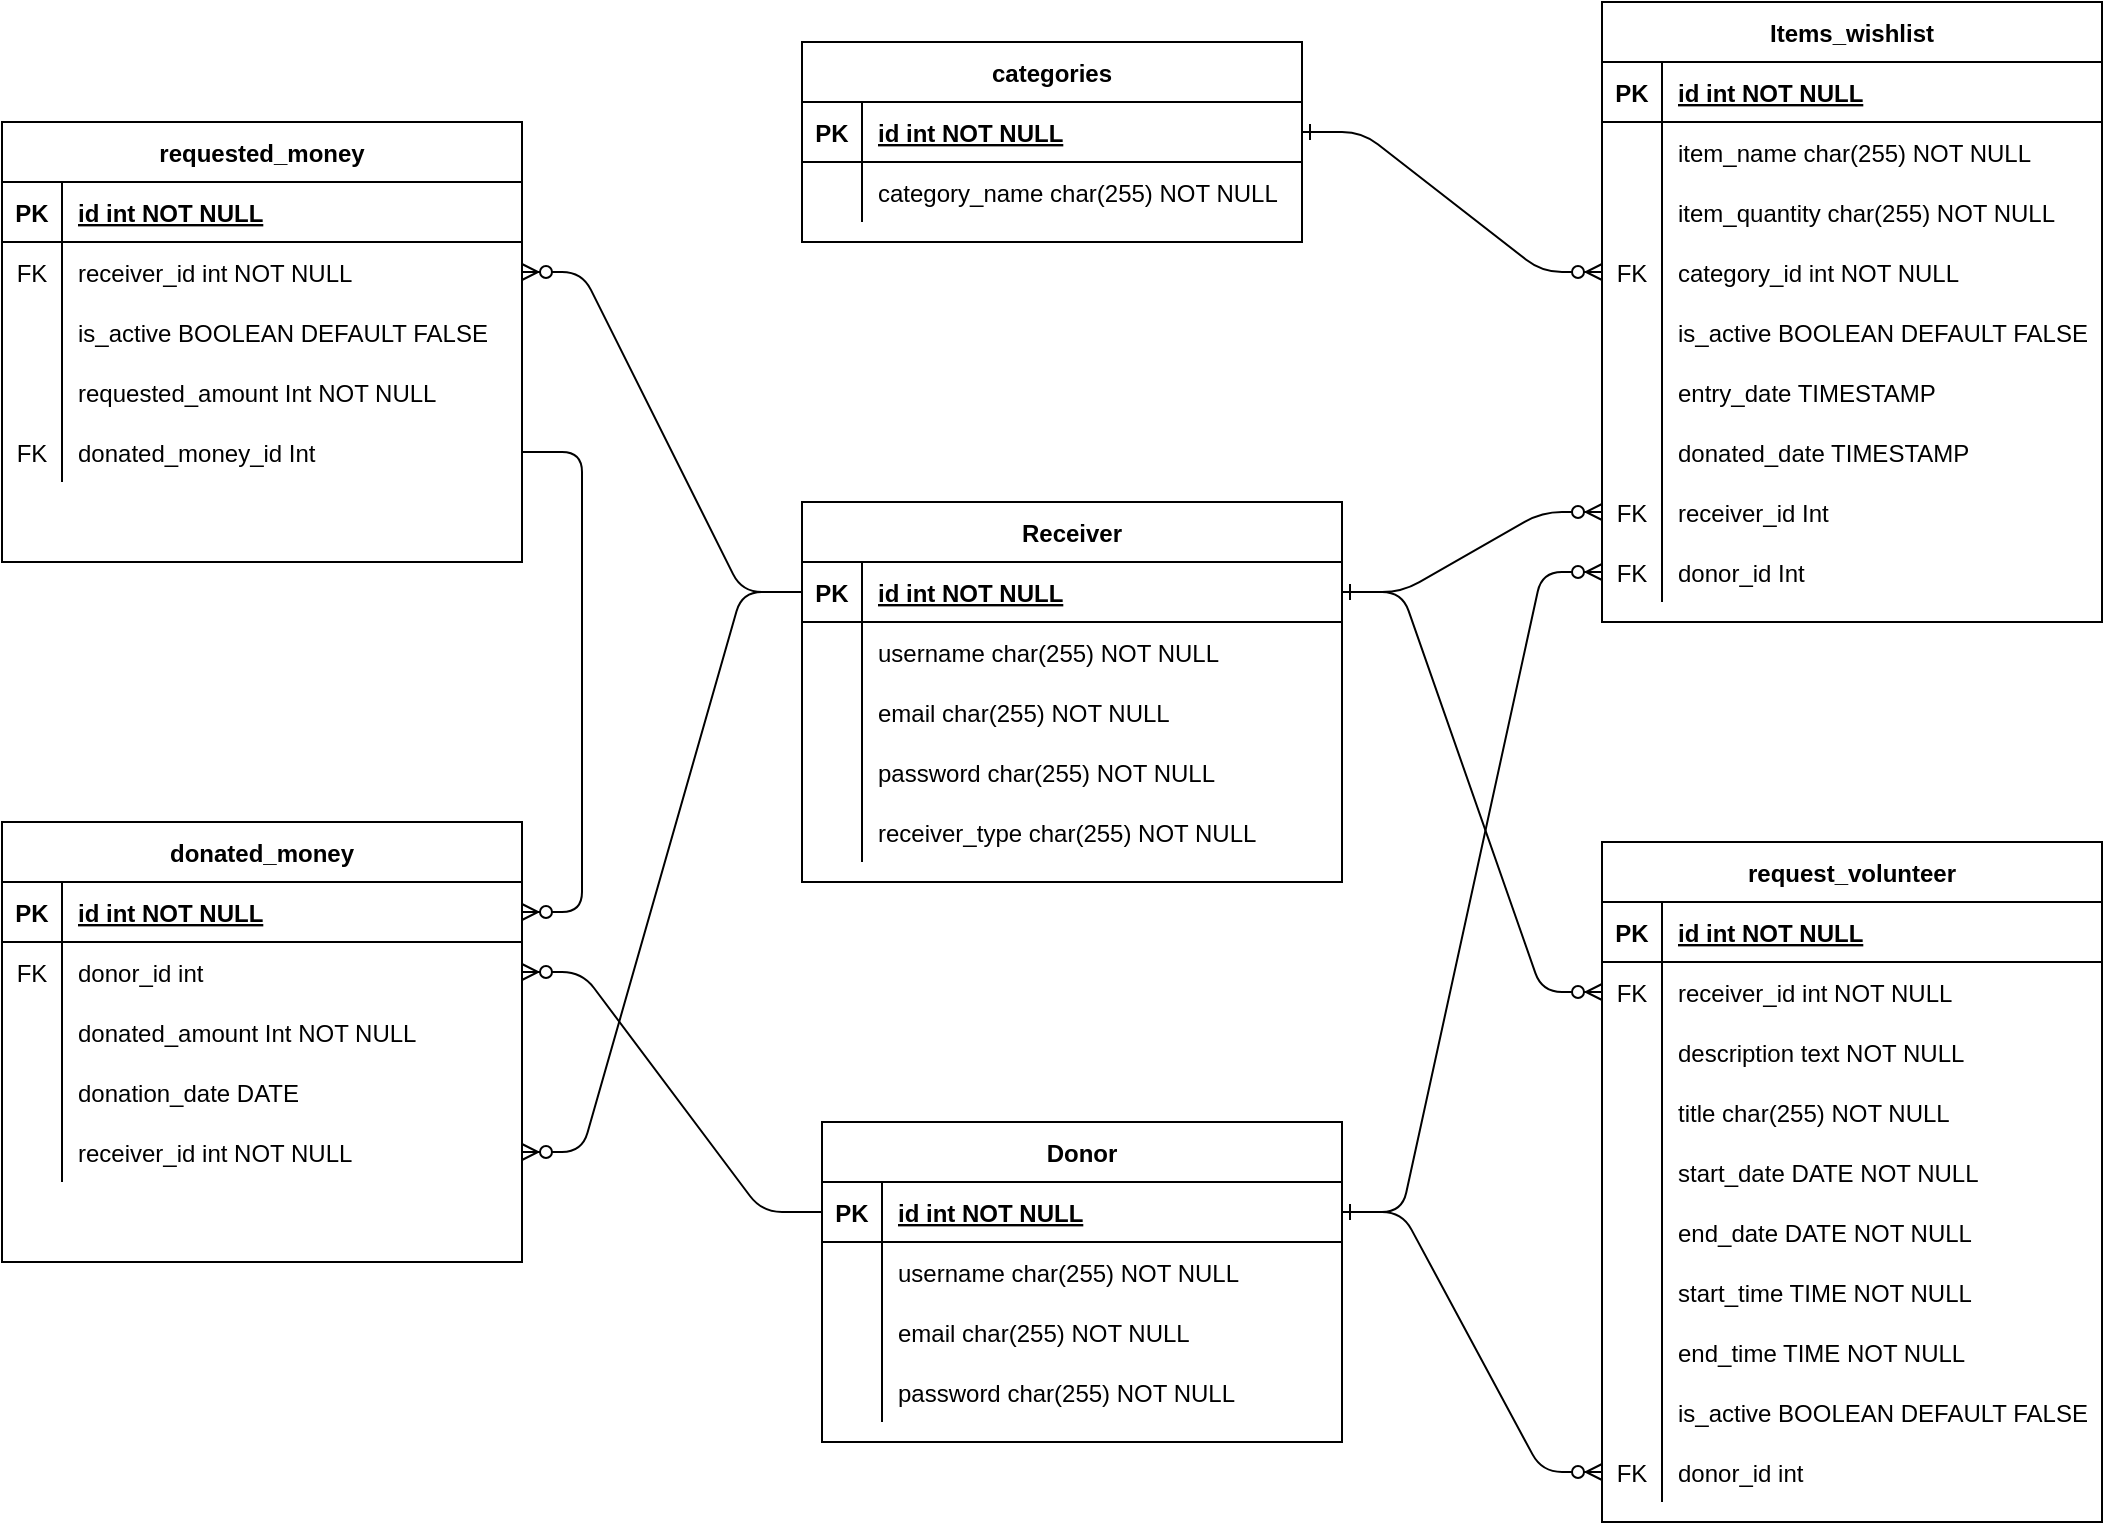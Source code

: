 <mxfile version="14.2.9" type="device"><diagram id="R2lEEEUBdFMjLlhIrx00" name="Page-1"><mxGraphModel dx="2510" dy="1038" grid="1" gridSize="10" guides="1" tooltips="1" connect="1" arrows="1" fold="1" page="1" pageScale="1" pageWidth="850" pageHeight="1100" math="0" shadow="0" extFonts="Permanent Marker^https://fonts.googleapis.com/css?family=Permanent+Marker"><root><mxCell id="0"/><mxCell id="1" parent="0"/><mxCell id="C-vyLk0tnHw3VtMMgP7b-1" value="" style="edgeStyle=entityRelationEdgeStyle;endArrow=ERzeroToMany;startArrow=ERone;endFill=1;startFill=0;exitX=1;exitY=0.5;exitDx=0;exitDy=0;entryX=0;entryY=0.5;entryDx=0;entryDy=0;" parent="1" source="C-vyLk0tnHw3VtMMgP7b-24" target="-ikOI99efhxVwR8MKh9d-183" edge="1"><mxGeometry width="100" height="100" relative="1" as="geometry"><mxPoint x="340" y="720" as="sourcePoint"/><mxPoint x="420" y="690" as="targetPoint"/></mxGeometry></mxCell><mxCell id="C-vyLk0tnHw3VtMMgP7b-23" value="Donor" style="shape=table;startSize=30;container=1;collapsible=1;childLayout=tableLayout;fixedRows=1;rowLines=0;fontStyle=1;align=center;resizeLast=1;" parent="1" vertex="1"><mxGeometry x="120" y="580" width="260" height="160" as="geometry"/></mxCell><mxCell id="C-vyLk0tnHw3VtMMgP7b-24" value="" style="shape=partialRectangle;collapsible=0;dropTarget=0;pointerEvents=0;fillColor=none;points=[[0,0.5],[1,0.5]];portConstraint=eastwest;top=0;left=0;right=0;bottom=1;" parent="C-vyLk0tnHw3VtMMgP7b-23" vertex="1"><mxGeometry y="30" width="260" height="30" as="geometry"/></mxCell><mxCell id="C-vyLk0tnHw3VtMMgP7b-25" value="PK" style="shape=partialRectangle;overflow=hidden;connectable=0;fillColor=none;top=0;left=0;bottom=0;right=0;fontStyle=1;" parent="C-vyLk0tnHw3VtMMgP7b-24" vertex="1"><mxGeometry width="30" height="30" as="geometry"/></mxCell><mxCell id="C-vyLk0tnHw3VtMMgP7b-26" value="id int NOT NULL " style="shape=partialRectangle;overflow=hidden;connectable=0;fillColor=none;top=0;left=0;bottom=0;right=0;align=left;spacingLeft=6;fontStyle=5;" parent="C-vyLk0tnHw3VtMMgP7b-24" vertex="1"><mxGeometry x="30" width="230" height="30" as="geometry"/></mxCell><mxCell id="C-vyLk0tnHw3VtMMgP7b-27" value="" style="shape=partialRectangle;collapsible=0;dropTarget=0;pointerEvents=0;fillColor=none;points=[[0,0.5],[1,0.5]];portConstraint=eastwest;top=0;left=0;right=0;bottom=0;" parent="C-vyLk0tnHw3VtMMgP7b-23" vertex="1"><mxGeometry y="60" width="260" height="30" as="geometry"/></mxCell><mxCell id="C-vyLk0tnHw3VtMMgP7b-28" value="" style="shape=partialRectangle;overflow=hidden;connectable=0;fillColor=none;top=0;left=0;bottom=0;right=0;" parent="C-vyLk0tnHw3VtMMgP7b-27" vertex="1"><mxGeometry width="30" height="30" as="geometry"/></mxCell><mxCell id="C-vyLk0tnHw3VtMMgP7b-29" value="username char(255) NOT NULL" style="shape=partialRectangle;overflow=hidden;connectable=0;fillColor=none;top=0;left=0;bottom=0;right=0;align=left;spacingLeft=6;" parent="C-vyLk0tnHw3VtMMgP7b-27" vertex="1"><mxGeometry x="30" width="230" height="30" as="geometry"/></mxCell><mxCell id="-ikOI99efhxVwR8MKh9d-1" value="" style="shape=partialRectangle;collapsible=0;dropTarget=0;pointerEvents=0;fillColor=none;points=[[0,0.5],[1,0.5]];portConstraint=eastwest;top=0;left=0;right=0;bottom=0;" vertex="1" parent="C-vyLk0tnHw3VtMMgP7b-23"><mxGeometry y="90" width="260" height="30" as="geometry"/></mxCell><mxCell id="-ikOI99efhxVwR8MKh9d-2" value="" style="shape=partialRectangle;overflow=hidden;connectable=0;fillColor=none;top=0;left=0;bottom=0;right=0;" vertex="1" parent="-ikOI99efhxVwR8MKh9d-1"><mxGeometry width="30" height="30" as="geometry"/></mxCell><mxCell id="-ikOI99efhxVwR8MKh9d-3" value="email char(255) NOT NULL" style="shape=partialRectangle;overflow=hidden;connectable=0;fillColor=none;top=0;left=0;bottom=0;right=0;align=left;spacingLeft=6;" vertex="1" parent="-ikOI99efhxVwR8MKh9d-1"><mxGeometry x="30" width="230" height="30" as="geometry"/></mxCell><mxCell id="-ikOI99efhxVwR8MKh9d-4" value="" style="shape=partialRectangle;collapsible=0;dropTarget=0;pointerEvents=0;fillColor=none;points=[[0,0.5],[1,0.5]];portConstraint=eastwest;top=0;left=0;right=0;bottom=0;" vertex="1" parent="C-vyLk0tnHw3VtMMgP7b-23"><mxGeometry y="120" width="260" height="30" as="geometry"/></mxCell><mxCell id="-ikOI99efhxVwR8MKh9d-5" value="" style="shape=partialRectangle;overflow=hidden;connectable=0;fillColor=none;top=0;left=0;bottom=0;right=0;" vertex="1" parent="-ikOI99efhxVwR8MKh9d-4"><mxGeometry width="30" height="30" as="geometry"/></mxCell><mxCell id="-ikOI99efhxVwR8MKh9d-6" value="password char(255) NOT NULL" style="shape=partialRectangle;overflow=hidden;connectable=0;fillColor=none;top=0;left=0;bottom=0;right=0;align=left;spacingLeft=6;" vertex="1" parent="-ikOI99efhxVwR8MKh9d-4"><mxGeometry x="30" width="230" height="30" as="geometry"/></mxCell><mxCell id="-ikOI99efhxVwR8MKh9d-17" value="requested_money" style="shape=table;startSize=30;container=1;collapsible=1;childLayout=tableLayout;fixedRows=1;rowLines=0;fontStyle=1;align=center;resizeLast=1;" vertex="1" parent="1"><mxGeometry x="-290" y="80" width="260" height="220" as="geometry"/></mxCell><mxCell id="-ikOI99efhxVwR8MKh9d-18" value="" style="shape=partialRectangle;collapsible=0;dropTarget=0;pointerEvents=0;fillColor=none;points=[[0,0.5],[1,0.5]];portConstraint=eastwest;top=0;left=0;right=0;bottom=1;" vertex="1" parent="-ikOI99efhxVwR8MKh9d-17"><mxGeometry y="30" width="260" height="30" as="geometry"/></mxCell><mxCell id="-ikOI99efhxVwR8MKh9d-19" value="PK" style="shape=partialRectangle;overflow=hidden;connectable=0;fillColor=none;top=0;left=0;bottom=0;right=0;fontStyle=1;" vertex="1" parent="-ikOI99efhxVwR8MKh9d-18"><mxGeometry width="30" height="30" as="geometry"/></mxCell><mxCell id="-ikOI99efhxVwR8MKh9d-20" value="id int NOT NULL " style="shape=partialRectangle;overflow=hidden;connectable=0;fillColor=none;top=0;left=0;bottom=0;right=0;align=left;spacingLeft=6;fontStyle=5;" vertex="1" parent="-ikOI99efhxVwR8MKh9d-18"><mxGeometry x="30" width="230" height="30" as="geometry"/></mxCell><mxCell id="-ikOI99efhxVwR8MKh9d-104" value="" style="shape=partialRectangle;collapsible=0;dropTarget=0;pointerEvents=0;fillColor=none;points=[[0,0.5],[1,0.5]];portConstraint=eastwest;top=0;left=0;right=0;bottom=0;" vertex="1" parent="-ikOI99efhxVwR8MKh9d-17"><mxGeometry y="60" width="260" height="30" as="geometry"/></mxCell><mxCell id="-ikOI99efhxVwR8MKh9d-105" value="FK" style="shape=partialRectangle;overflow=hidden;connectable=0;fillColor=none;top=0;left=0;bottom=0;right=0;" vertex="1" parent="-ikOI99efhxVwR8MKh9d-104"><mxGeometry width="30" height="30" as="geometry"/></mxCell><mxCell id="-ikOI99efhxVwR8MKh9d-106" value="receiver_id int NOT NULL" style="shape=partialRectangle;overflow=hidden;connectable=0;fillColor=none;top=0;left=0;bottom=0;right=0;align=left;spacingLeft=6;" vertex="1" parent="-ikOI99efhxVwR8MKh9d-104"><mxGeometry x="30" width="230" height="30" as="geometry"/></mxCell><mxCell id="-ikOI99efhxVwR8MKh9d-24" value="" style="shape=partialRectangle;collapsible=0;dropTarget=0;pointerEvents=0;fillColor=none;points=[[0,0.5],[1,0.5]];portConstraint=eastwest;top=0;left=0;right=0;bottom=0;" vertex="1" parent="-ikOI99efhxVwR8MKh9d-17"><mxGeometry y="90" width="260" height="30" as="geometry"/></mxCell><mxCell id="-ikOI99efhxVwR8MKh9d-25" value="" style="shape=partialRectangle;overflow=hidden;connectable=0;fillColor=none;top=0;left=0;bottom=0;right=0;" vertex="1" parent="-ikOI99efhxVwR8MKh9d-24"><mxGeometry width="30" height="30" as="geometry"/></mxCell><mxCell id="-ikOI99efhxVwR8MKh9d-26" value="is_active BOOLEAN DEFAULT FALSE" style="shape=partialRectangle;overflow=hidden;connectable=0;fillColor=none;top=0;left=0;bottom=0;right=0;align=left;spacingLeft=6;" vertex="1" parent="-ikOI99efhxVwR8MKh9d-24"><mxGeometry x="30" width="230" height="30" as="geometry"/></mxCell><mxCell id="-ikOI99efhxVwR8MKh9d-27" value="" style="shape=partialRectangle;collapsible=0;dropTarget=0;pointerEvents=0;fillColor=none;points=[[0,0.5],[1,0.5]];portConstraint=eastwest;top=0;left=0;right=0;bottom=0;" vertex="1" parent="-ikOI99efhxVwR8MKh9d-17"><mxGeometry y="120" width="260" height="30" as="geometry"/></mxCell><mxCell id="-ikOI99efhxVwR8MKh9d-28" value="" style="shape=partialRectangle;overflow=hidden;connectable=0;fillColor=none;top=0;left=0;bottom=0;right=0;" vertex="1" parent="-ikOI99efhxVwR8MKh9d-27"><mxGeometry width="30" height="30" as="geometry"/></mxCell><mxCell id="-ikOI99efhxVwR8MKh9d-29" value="requested_amount Int NOT NULL" style="shape=partialRectangle;overflow=hidden;connectable=0;fillColor=none;top=0;left=0;bottom=0;right=0;align=left;spacingLeft=6;" vertex="1" parent="-ikOI99efhxVwR8MKh9d-27"><mxGeometry x="30" width="230" height="30" as="geometry"/></mxCell><mxCell id="-ikOI99efhxVwR8MKh9d-30" value="" style="shape=partialRectangle;collapsible=0;dropTarget=0;pointerEvents=0;fillColor=none;points=[[0,0.5],[1,0.5]];portConstraint=eastwest;top=0;left=0;right=0;bottom=0;" vertex="1" parent="-ikOI99efhxVwR8MKh9d-17"><mxGeometry y="150" width="260" height="30" as="geometry"/></mxCell><mxCell id="-ikOI99efhxVwR8MKh9d-31" value="FK" style="shape=partialRectangle;overflow=hidden;connectable=0;fillColor=none;top=0;left=0;bottom=0;right=0;" vertex="1" parent="-ikOI99efhxVwR8MKh9d-30"><mxGeometry width="30" height="30" as="geometry"/></mxCell><mxCell id="-ikOI99efhxVwR8MKh9d-32" value="donated_money_id Int" style="shape=partialRectangle;overflow=hidden;connectable=0;fillColor=none;top=0;left=0;bottom=0;right=0;align=left;spacingLeft=6;" vertex="1" parent="-ikOI99efhxVwR8MKh9d-30"><mxGeometry x="30" width="230" height="30" as="geometry"/></mxCell><mxCell id="-ikOI99efhxVwR8MKh9d-33" value="request_volunteer" style="shape=table;startSize=30;container=1;collapsible=1;childLayout=tableLayout;fixedRows=1;rowLines=0;fontStyle=1;align=center;resizeLast=1;" vertex="1" parent="1"><mxGeometry x="510" y="440" width="250" height="340" as="geometry"/></mxCell><mxCell id="-ikOI99efhxVwR8MKh9d-34" value="" style="shape=partialRectangle;collapsible=0;dropTarget=0;pointerEvents=0;fillColor=none;points=[[0,0.5],[1,0.5]];portConstraint=eastwest;top=0;left=0;right=0;bottom=1;" vertex="1" parent="-ikOI99efhxVwR8MKh9d-33"><mxGeometry y="30" width="250" height="30" as="geometry"/></mxCell><mxCell id="-ikOI99efhxVwR8MKh9d-35" value="PK" style="shape=partialRectangle;overflow=hidden;connectable=0;fillColor=none;top=0;left=0;bottom=0;right=0;fontStyle=1;" vertex="1" parent="-ikOI99efhxVwR8MKh9d-34"><mxGeometry width="30" height="30" as="geometry"/></mxCell><mxCell id="-ikOI99efhxVwR8MKh9d-36" value="id int NOT NULL " style="shape=partialRectangle;overflow=hidden;connectable=0;fillColor=none;top=0;left=0;bottom=0;right=0;align=left;spacingLeft=6;fontStyle=5;" vertex="1" parent="-ikOI99efhxVwR8MKh9d-34"><mxGeometry x="30" width="220" height="30" as="geometry"/></mxCell><mxCell id="-ikOI99efhxVwR8MKh9d-37" value="" style="shape=partialRectangle;collapsible=0;dropTarget=0;pointerEvents=0;fillColor=none;points=[[0,0.5],[1,0.5]];portConstraint=eastwest;top=0;left=0;right=0;bottom=0;" vertex="1" parent="-ikOI99efhxVwR8MKh9d-33"><mxGeometry y="60" width="250" height="30" as="geometry"/></mxCell><mxCell id="-ikOI99efhxVwR8MKh9d-38" value="FK" style="shape=partialRectangle;overflow=hidden;connectable=0;fillColor=none;top=0;left=0;bottom=0;right=0;" vertex="1" parent="-ikOI99efhxVwR8MKh9d-37"><mxGeometry width="30" height="30" as="geometry"/></mxCell><mxCell id="-ikOI99efhxVwR8MKh9d-39" value="receiver_id int NOT NULL" style="shape=partialRectangle;overflow=hidden;connectable=0;fillColor=none;top=0;left=0;bottom=0;right=0;align=left;spacingLeft=6;" vertex="1" parent="-ikOI99efhxVwR8MKh9d-37"><mxGeometry x="30" width="220" height="30" as="geometry"/></mxCell><mxCell id="-ikOI99efhxVwR8MKh9d-40" value="" style="shape=partialRectangle;collapsible=0;dropTarget=0;pointerEvents=0;fillColor=none;points=[[0,0.5],[1,0.5]];portConstraint=eastwest;top=0;left=0;right=0;bottom=0;" vertex="1" parent="-ikOI99efhxVwR8MKh9d-33"><mxGeometry y="90" width="250" height="30" as="geometry"/></mxCell><mxCell id="-ikOI99efhxVwR8MKh9d-41" value="" style="shape=partialRectangle;overflow=hidden;connectable=0;fillColor=none;top=0;left=0;bottom=0;right=0;" vertex="1" parent="-ikOI99efhxVwR8MKh9d-40"><mxGeometry width="30" height="30" as="geometry"/></mxCell><mxCell id="-ikOI99efhxVwR8MKh9d-42" value="description text NOT NULL" style="shape=partialRectangle;overflow=hidden;connectable=0;fillColor=none;top=0;left=0;bottom=0;right=0;align=left;spacingLeft=6;" vertex="1" parent="-ikOI99efhxVwR8MKh9d-40"><mxGeometry x="30" width="220" height="30" as="geometry"/></mxCell><mxCell id="-ikOI99efhxVwR8MKh9d-43" value="" style="shape=partialRectangle;collapsible=0;dropTarget=0;pointerEvents=0;fillColor=none;points=[[0,0.5],[1,0.5]];portConstraint=eastwest;top=0;left=0;right=0;bottom=0;" vertex="1" parent="-ikOI99efhxVwR8MKh9d-33"><mxGeometry y="120" width="250" height="30" as="geometry"/></mxCell><mxCell id="-ikOI99efhxVwR8MKh9d-44" value="" style="shape=partialRectangle;overflow=hidden;connectable=0;fillColor=none;top=0;left=0;bottom=0;right=0;" vertex="1" parent="-ikOI99efhxVwR8MKh9d-43"><mxGeometry width="30" height="30" as="geometry"/></mxCell><mxCell id="-ikOI99efhxVwR8MKh9d-45" value="title char(255) NOT NULL" style="shape=partialRectangle;overflow=hidden;connectable=0;fillColor=none;top=0;left=0;bottom=0;right=0;align=left;spacingLeft=6;" vertex="1" parent="-ikOI99efhxVwR8MKh9d-43"><mxGeometry x="30" width="220" height="30" as="geometry"/></mxCell><mxCell id="-ikOI99efhxVwR8MKh9d-46" value="" style="shape=partialRectangle;collapsible=0;dropTarget=0;pointerEvents=0;fillColor=none;points=[[0,0.5],[1,0.5]];portConstraint=eastwest;top=0;left=0;right=0;bottom=0;" vertex="1" parent="-ikOI99efhxVwR8MKh9d-33"><mxGeometry y="150" width="250" height="30" as="geometry"/></mxCell><mxCell id="-ikOI99efhxVwR8MKh9d-47" value="" style="shape=partialRectangle;overflow=hidden;connectable=0;fillColor=none;top=0;left=0;bottom=0;right=0;" vertex="1" parent="-ikOI99efhxVwR8MKh9d-46"><mxGeometry width="30" height="30" as="geometry"/></mxCell><mxCell id="-ikOI99efhxVwR8MKh9d-48" value="start_date DATE NOT NULL" style="shape=partialRectangle;overflow=hidden;connectable=0;fillColor=none;top=0;left=0;bottom=0;right=0;align=left;spacingLeft=6;" vertex="1" parent="-ikOI99efhxVwR8MKh9d-46"><mxGeometry x="30" width="220" height="30" as="geometry"/></mxCell><mxCell id="-ikOI99efhxVwR8MKh9d-49" value="" style="shape=partialRectangle;collapsible=0;dropTarget=0;pointerEvents=0;fillColor=none;points=[[0,0.5],[1,0.5]];portConstraint=eastwest;top=0;left=0;right=0;bottom=0;" vertex="1" parent="-ikOI99efhxVwR8MKh9d-33"><mxGeometry y="180" width="250" height="30" as="geometry"/></mxCell><mxCell id="-ikOI99efhxVwR8MKh9d-50" value="" style="shape=partialRectangle;overflow=hidden;connectable=0;fillColor=none;top=0;left=0;bottom=0;right=0;" vertex="1" parent="-ikOI99efhxVwR8MKh9d-49"><mxGeometry width="30" height="30" as="geometry"/></mxCell><mxCell id="-ikOI99efhxVwR8MKh9d-51" value="end_date DATE NOT NULL" style="shape=partialRectangle;overflow=hidden;connectable=0;fillColor=none;top=0;left=0;bottom=0;right=0;align=left;spacingLeft=6;" vertex="1" parent="-ikOI99efhxVwR8MKh9d-49"><mxGeometry x="30" width="220" height="30" as="geometry"/></mxCell><mxCell id="-ikOI99efhxVwR8MKh9d-52" value="" style="shape=partialRectangle;collapsible=0;dropTarget=0;pointerEvents=0;fillColor=none;points=[[0,0.5],[1,0.5]];portConstraint=eastwest;top=0;left=0;right=0;bottom=0;" vertex="1" parent="-ikOI99efhxVwR8MKh9d-33"><mxGeometry y="210" width="250" height="30" as="geometry"/></mxCell><mxCell id="-ikOI99efhxVwR8MKh9d-53" value="" style="shape=partialRectangle;overflow=hidden;connectable=0;fillColor=none;top=0;left=0;bottom=0;right=0;" vertex="1" parent="-ikOI99efhxVwR8MKh9d-52"><mxGeometry width="30" height="30" as="geometry"/></mxCell><mxCell id="-ikOI99efhxVwR8MKh9d-54" value="start_time TIME NOT NULL" style="shape=partialRectangle;overflow=hidden;connectable=0;fillColor=none;top=0;left=0;bottom=0;right=0;align=left;spacingLeft=6;" vertex="1" parent="-ikOI99efhxVwR8MKh9d-52"><mxGeometry x="30" width="220" height="30" as="geometry"/></mxCell><mxCell id="-ikOI99efhxVwR8MKh9d-55" value="" style="shape=partialRectangle;collapsible=0;dropTarget=0;pointerEvents=0;fillColor=none;points=[[0,0.5],[1,0.5]];portConstraint=eastwest;top=0;left=0;right=0;bottom=0;" vertex="1" parent="-ikOI99efhxVwR8MKh9d-33"><mxGeometry y="240" width="250" height="30" as="geometry"/></mxCell><mxCell id="-ikOI99efhxVwR8MKh9d-56" value="" style="shape=partialRectangle;overflow=hidden;connectable=0;fillColor=none;top=0;left=0;bottom=0;right=0;" vertex="1" parent="-ikOI99efhxVwR8MKh9d-55"><mxGeometry width="30" height="30" as="geometry"/></mxCell><mxCell id="-ikOI99efhxVwR8MKh9d-57" value="end_time TIME NOT NULL" style="shape=partialRectangle;overflow=hidden;connectable=0;fillColor=none;top=0;left=0;bottom=0;right=0;align=left;spacingLeft=6;" vertex="1" parent="-ikOI99efhxVwR8MKh9d-55"><mxGeometry x="30" width="220" height="30" as="geometry"/></mxCell><mxCell id="-ikOI99efhxVwR8MKh9d-58" value="" style="shape=partialRectangle;collapsible=0;dropTarget=0;pointerEvents=0;fillColor=none;points=[[0,0.5],[1,0.5]];portConstraint=eastwest;top=0;left=0;right=0;bottom=0;" vertex="1" parent="-ikOI99efhxVwR8MKh9d-33"><mxGeometry y="270" width="250" height="30" as="geometry"/></mxCell><mxCell id="-ikOI99efhxVwR8MKh9d-59" value="" style="shape=partialRectangle;overflow=hidden;connectable=0;fillColor=none;top=0;left=0;bottom=0;right=0;" vertex="1" parent="-ikOI99efhxVwR8MKh9d-58"><mxGeometry width="30" height="30" as="geometry"/></mxCell><mxCell id="-ikOI99efhxVwR8MKh9d-60" value="is_active BOOLEAN DEFAULT FALSE" style="shape=partialRectangle;overflow=hidden;connectable=0;fillColor=none;top=0;left=0;bottom=0;right=0;align=left;spacingLeft=6;" vertex="1" parent="-ikOI99efhxVwR8MKh9d-58"><mxGeometry x="30" width="220" height="30" as="geometry"/></mxCell><mxCell id="-ikOI99efhxVwR8MKh9d-197" value="" style="shape=partialRectangle;collapsible=0;dropTarget=0;pointerEvents=0;fillColor=none;points=[[0,0.5],[1,0.5]];portConstraint=eastwest;top=0;left=0;right=0;bottom=0;" vertex="1" parent="-ikOI99efhxVwR8MKh9d-33"><mxGeometry y="300" width="250" height="30" as="geometry"/></mxCell><mxCell id="-ikOI99efhxVwR8MKh9d-198" value="FK" style="shape=partialRectangle;overflow=hidden;connectable=0;fillColor=none;top=0;left=0;bottom=0;right=0;" vertex="1" parent="-ikOI99efhxVwR8MKh9d-197"><mxGeometry width="30" height="30" as="geometry"/></mxCell><mxCell id="-ikOI99efhxVwR8MKh9d-199" value="donor_id int" style="shape=partialRectangle;overflow=hidden;connectable=0;fillColor=none;top=0;left=0;bottom=0;right=0;align=left;spacingLeft=6;" vertex="1" parent="-ikOI99efhxVwR8MKh9d-197"><mxGeometry x="30" width="220" height="30" as="geometry"/></mxCell><mxCell id="-ikOI99efhxVwR8MKh9d-65" value="Items_wishlist" style="shape=table;startSize=30;container=1;collapsible=1;childLayout=tableLayout;fixedRows=1;rowLines=0;fontStyle=1;align=center;resizeLast=1;" vertex="1" parent="1"><mxGeometry x="510" y="20" width="250" height="310" as="geometry"/></mxCell><mxCell id="-ikOI99efhxVwR8MKh9d-66" value="" style="shape=partialRectangle;collapsible=0;dropTarget=0;pointerEvents=0;fillColor=none;points=[[0,0.5],[1,0.5]];portConstraint=eastwest;top=0;left=0;right=0;bottom=1;" vertex="1" parent="-ikOI99efhxVwR8MKh9d-65"><mxGeometry y="30" width="250" height="30" as="geometry"/></mxCell><mxCell id="-ikOI99efhxVwR8MKh9d-67" value="PK" style="shape=partialRectangle;overflow=hidden;connectable=0;fillColor=none;top=0;left=0;bottom=0;right=0;fontStyle=1;" vertex="1" parent="-ikOI99efhxVwR8MKh9d-66"><mxGeometry width="30" height="30" as="geometry"/></mxCell><mxCell id="-ikOI99efhxVwR8MKh9d-68" value="id int NOT NULL " style="shape=partialRectangle;overflow=hidden;connectable=0;fillColor=none;top=0;left=0;bottom=0;right=0;align=left;spacingLeft=6;fontStyle=5;" vertex="1" parent="-ikOI99efhxVwR8MKh9d-66"><mxGeometry x="30" width="220" height="30" as="geometry"/></mxCell><mxCell id="-ikOI99efhxVwR8MKh9d-72" value="" style="shape=partialRectangle;collapsible=0;dropTarget=0;pointerEvents=0;fillColor=none;points=[[0,0.5],[1,0.5]];portConstraint=eastwest;top=0;left=0;right=0;bottom=0;" vertex="1" parent="-ikOI99efhxVwR8MKh9d-65"><mxGeometry y="60" width="250" height="30" as="geometry"/></mxCell><mxCell id="-ikOI99efhxVwR8MKh9d-73" value="" style="shape=partialRectangle;overflow=hidden;connectable=0;fillColor=none;top=0;left=0;bottom=0;right=0;" vertex="1" parent="-ikOI99efhxVwR8MKh9d-72"><mxGeometry width="30" height="30" as="geometry"/></mxCell><mxCell id="-ikOI99efhxVwR8MKh9d-74" value="item_name char(255) NOT NULL" style="shape=partialRectangle;overflow=hidden;connectable=0;fillColor=none;top=0;left=0;bottom=0;right=0;align=left;spacingLeft=6;" vertex="1" parent="-ikOI99efhxVwR8MKh9d-72"><mxGeometry x="30" width="220" height="30" as="geometry"/></mxCell><mxCell id="-ikOI99efhxVwR8MKh9d-75" value="" style="shape=partialRectangle;collapsible=0;dropTarget=0;pointerEvents=0;fillColor=none;points=[[0,0.5],[1,0.5]];portConstraint=eastwest;top=0;left=0;right=0;bottom=0;" vertex="1" parent="-ikOI99efhxVwR8MKh9d-65"><mxGeometry y="90" width="250" height="30" as="geometry"/></mxCell><mxCell id="-ikOI99efhxVwR8MKh9d-76" value="" style="shape=partialRectangle;overflow=hidden;connectable=0;fillColor=none;top=0;left=0;bottom=0;right=0;" vertex="1" parent="-ikOI99efhxVwR8MKh9d-75"><mxGeometry width="30" height="30" as="geometry"/></mxCell><mxCell id="-ikOI99efhxVwR8MKh9d-77" value="item_quantity char(255) NOT NULL" style="shape=partialRectangle;overflow=hidden;connectable=0;fillColor=none;top=0;left=0;bottom=0;right=0;align=left;spacingLeft=6;" vertex="1" parent="-ikOI99efhxVwR8MKh9d-75"><mxGeometry x="30" width="220" height="30" as="geometry"/></mxCell><mxCell id="-ikOI99efhxVwR8MKh9d-78" value="" style="shape=partialRectangle;collapsible=0;dropTarget=0;pointerEvents=0;fillColor=none;points=[[0,0.5],[1,0.5]];portConstraint=eastwest;top=0;left=0;right=0;bottom=0;" vertex="1" parent="-ikOI99efhxVwR8MKh9d-65"><mxGeometry y="120" width="250" height="30" as="geometry"/></mxCell><mxCell id="-ikOI99efhxVwR8MKh9d-79" value="FK" style="shape=partialRectangle;overflow=hidden;connectable=0;fillColor=none;top=0;left=0;bottom=0;right=0;" vertex="1" parent="-ikOI99efhxVwR8MKh9d-78"><mxGeometry width="30" height="30" as="geometry"/></mxCell><mxCell id="-ikOI99efhxVwR8MKh9d-80" value="category_id int NOT NULL" style="shape=partialRectangle;overflow=hidden;connectable=0;fillColor=none;top=0;left=0;bottom=0;right=0;align=left;spacingLeft=6;" vertex="1" parent="-ikOI99efhxVwR8MKh9d-78"><mxGeometry x="30" width="220" height="30" as="geometry"/></mxCell><mxCell id="-ikOI99efhxVwR8MKh9d-167" value="" style="shape=partialRectangle;collapsible=0;dropTarget=0;pointerEvents=0;fillColor=none;points=[[0,0.5],[1,0.5]];portConstraint=eastwest;top=0;left=0;right=0;bottom=0;" vertex="1" parent="-ikOI99efhxVwR8MKh9d-65"><mxGeometry y="150" width="250" height="30" as="geometry"/></mxCell><mxCell id="-ikOI99efhxVwR8MKh9d-168" value="" style="shape=partialRectangle;overflow=hidden;connectable=0;fillColor=none;top=0;left=0;bottom=0;right=0;" vertex="1" parent="-ikOI99efhxVwR8MKh9d-167"><mxGeometry width="30" height="30" as="geometry"/></mxCell><mxCell id="-ikOI99efhxVwR8MKh9d-169" value="is_active BOOLEAN DEFAULT FALSE" style="shape=partialRectangle;overflow=hidden;connectable=0;fillColor=none;top=0;left=0;bottom=0;right=0;align=left;spacingLeft=6;" vertex="1" parent="-ikOI99efhxVwR8MKh9d-167"><mxGeometry x="30" width="220" height="30" as="geometry"/></mxCell><mxCell id="-ikOI99efhxVwR8MKh9d-173" value="" style="shape=partialRectangle;collapsible=0;dropTarget=0;pointerEvents=0;fillColor=none;points=[[0,0.5],[1,0.5]];portConstraint=eastwest;top=0;left=0;right=0;bottom=0;" vertex="1" parent="-ikOI99efhxVwR8MKh9d-65"><mxGeometry y="180" width="250" height="30" as="geometry"/></mxCell><mxCell id="-ikOI99efhxVwR8MKh9d-174" value="" style="shape=partialRectangle;overflow=hidden;connectable=0;fillColor=none;top=0;left=0;bottom=0;right=0;" vertex="1" parent="-ikOI99efhxVwR8MKh9d-173"><mxGeometry width="30" height="30" as="geometry"/></mxCell><mxCell id="-ikOI99efhxVwR8MKh9d-175" value="entry_date TIMESTAMP" style="shape=partialRectangle;overflow=hidden;connectable=0;fillColor=none;top=0;left=0;bottom=0;right=0;align=left;spacingLeft=6;" vertex="1" parent="-ikOI99efhxVwR8MKh9d-173"><mxGeometry x="30" width="220" height="30" as="geometry"/></mxCell><mxCell id="-ikOI99efhxVwR8MKh9d-176" value="" style="shape=partialRectangle;collapsible=0;dropTarget=0;pointerEvents=0;fillColor=none;points=[[0,0.5],[1,0.5]];portConstraint=eastwest;top=0;left=0;right=0;bottom=0;" vertex="1" parent="-ikOI99efhxVwR8MKh9d-65"><mxGeometry y="210" width="250" height="30" as="geometry"/></mxCell><mxCell id="-ikOI99efhxVwR8MKh9d-177" value="" style="shape=partialRectangle;overflow=hidden;connectable=0;fillColor=none;top=0;left=0;bottom=0;right=0;" vertex="1" parent="-ikOI99efhxVwR8MKh9d-176"><mxGeometry width="30" height="30" as="geometry"/></mxCell><mxCell id="-ikOI99efhxVwR8MKh9d-178" value="donated_date TIMESTAMP" style="shape=partialRectangle;overflow=hidden;connectable=0;fillColor=none;top=0;left=0;bottom=0;right=0;align=left;spacingLeft=6;" vertex="1" parent="-ikOI99efhxVwR8MKh9d-176"><mxGeometry x="30" width="220" height="30" as="geometry"/></mxCell><mxCell id="-ikOI99efhxVwR8MKh9d-180" value="" style="shape=partialRectangle;collapsible=0;dropTarget=0;pointerEvents=0;fillColor=none;points=[[0,0.5],[1,0.5]];portConstraint=eastwest;top=0;left=0;right=0;bottom=0;" vertex="1" parent="-ikOI99efhxVwR8MKh9d-65"><mxGeometry y="240" width="250" height="30" as="geometry"/></mxCell><mxCell id="-ikOI99efhxVwR8MKh9d-181" value="FK" style="shape=partialRectangle;overflow=hidden;connectable=0;fillColor=none;top=0;left=0;bottom=0;right=0;" vertex="1" parent="-ikOI99efhxVwR8MKh9d-180"><mxGeometry width="30" height="30" as="geometry"/></mxCell><mxCell id="-ikOI99efhxVwR8MKh9d-182" value="receiver_id Int" style="shape=partialRectangle;overflow=hidden;connectable=0;fillColor=none;top=0;left=0;bottom=0;right=0;align=left;spacingLeft=6;" vertex="1" parent="-ikOI99efhxVwR8MKh9d-180"><mxGeometry x="30" width="220" height="30" as="geometry"/></mxCell><mxCell id="-ikOI99efhxVwR8MKh9d-183" value="" style="shape=partialRectangle;collapsible=0;dropTarget=0;pointerEvents=0;fillColor=none;points=[[0,0.5],[1,0.5]];portConstraint=eastwest;top=0;left=0;right=0;bottom=0;" vertex="1" parent="-ikOI99efhxVwR8MKh9d-65"><mxGeometry y="270" width="250" height="30" as="geometry"/></mxCell><mxCell id="-ikOI99efhxVwR8MKh9d-184" value="FK" style="shape=partialRectangle;overflow=hidden;connectable=0;fillColor=none;top=0;left=0;bottom=0;right=0;" vertex="1" parent="-ikOI99efhxVwR8MKh9d-183"><mxGeometry width="30" height="30" as="geometry"/></mxCell><mxCell id="-ikOI99efhxVwR8MKh9d-185" value="donor_id Int" style="shape=partialRectangle;overflow=hidden;connectable=0;fillColor=none;top=0;left=0;bottom=0;right=0;align=left;spacingLeft=6;" vertex="1" parent="-ikOI99efhxVwR8MKh9d-183"><mxGeometry x="30" width="220" height="30" as="geometry"/></mxCell><mxCell id="-ikOI99efhxVwR8MKh9d-110" value="donated_money" style="shape=table;startSize=30;container=1;collapsible=1;childLayout=tableLayout;fixedRows=1;rowLines=0;fontStyle=1;align=center;resizeLast=1;" vertex="1" parent="1"><mxGeometry x="-290" y="430" width="260" height="220" as="geometry"/></mxCell><mxCell id="-ikOI99efhxVwR8MKh9d-111" value="" style="shape=partialRectangle;collapsible=0;dropTarget=0;pointerEvents=0;fillColor=none;points=[[0,0.5],[1,0.5]];portConstraint=eastwest;top=0;left=0;right=0;bottom=1;" vertex="1" parent="-ikOI99efhxVwR8MKh9d-110"><mxGeometry y="30" width="260" height="30" as="geometry"/></mxCell><mxCell id="-ikOI99efhxVwR8MKh9d-112" value="PK" style="shape=partialRectangle;overflow=hidden;connectable=0;fillColor=none;top=0;left=0;bottom=0;right=0;fontStyle=1;" vertex="1" parent="-ikOI99efhxVwR8MKh9d-111"><mxGeometry width="30" height="30" as="geometry"/></mxCell><mxCell id="-ikOI99efhxVwR8MKh9d-113" value="id int NOT NULL " style="shape=partialRectangle;overflow=hidden;connectable=0;fillColor=none;top=0;left=0;bottom=0;right=0;align=left;spacingLeft=6;fontStyle=5;" vertex="1" parent="-ikOI99efhxVwR8MKh9d-111"><mxGeometry x="30" width="230" height="30" as="geometry"/></mxCell><mxCell id="-ikOI99efhxVwR8MKh9d-114" value="" style="shape=partialRectangle;collapsible=0;dropTarget=0;pointerEvents=0;fillColor=none;points=[[0,0.5],[1,0.5]];portConstraint=eastwest;top=0;left=0;right=0;bottom=0;" vertex="1" parent="-ikOI99efhxVwR8MKh9d-110"><mxGeometry y="60" width="260" height="30" as="geometry"/></mxCell><mxCell id="-ikOI99efhxVwR8MKh9d-115" value="FK" style="shape=partialRectangle;overflow=hidden;connectable=0;fillColor=none;top=0;left=0;bottom=0;right=0;" vertex="1" parent="-ikOI99efhxVwR8MKh9d-114"><mxGeometry width="30" height="30" as="geometry"/></mxCell><mxCell id="-ikOI99efhxVwR8MKh9d-116" value="donor_id int " style="shape=partialRectangle;overflow=hidden;connectable=0;fillColor=none;top=0;left=0;bottom=0;right=0;align=left;spacingLeft=6;" vertex="1" parent="-ikOI99efhxVwR8MKh9d-114"><mxGeometry x="30" width="230" height="30" as="geometry"/></mxCell><mxCell id="-ikOI99efhxVwR8MKh9d-129" value="" style="shape=partialRectangle;collapsible=0;dropTarget=0;pointerEvents=0;fillColor=none;points=[[0,0.5],[1,0.5]];portConstraint=eastwest;top=0;left=0;right=0;bottom=0;" vertex="1" parent="-ikOI99efhxVwR8MKh9d-110"><mxGeometry y="90" width="260" height="30" as="geometry"/></mxCell><mxCell id="-ikOI99efhxVwR8MKh9d-130" value="" style="shape=partialRectangle;overflow=hidden;connectable=0;fillColor=none;top=0;left=0;bottom=0;right=0;" vertex="1" parent="-ikOI99efhxVwR8MKh9d-129"><mxGeometry width="30" height="30" as="geometry"/></mxCell><mxCell id="-ikOI99efhxVwR8MKh9d-131" value="donated_amount Int NOT NULL" style="shape=partialRectangle;overflow=hidden;connectable=0;fillColor=none;top=0;left=0;bottom=0;right=0;align=left;spacingLeft=6;" vertex="1" parent="-ikOI99efhxVwR8MKh9d-129"><mxGeometry x="30" width="230" height="30" as="geometry"/></mxCell><mxCell id="-ikOI99efhxVwR8MKh9d-123" value="" style="shape=partialRectangle;collapsible=0;dropTarget=0;pointerEvents=0;fillColor=none;points=[[0,0.5],[1,0.5]];portConstraint=eastwest;top=0;left=0;right=0;bottom=0;" vertex="1" parent="-ikOI99efhxVwR8MKh9d-110"><mxGeometry y="120" width="260" height="30" as="geometry"/></mxCell><mxCell id="-ikOI99efhxVwR8MKh9d-124" value="" style="shape=partialRectangle;overflow=hidden;connectable=0;fillColor=none;top=0;left=0;bottom=0;right=0;" vertex="1" parent="-ikOI99efhxVwR8MKh9d-123"><mxGeometry width="30" height="30" as="geometry"/></mxCell><mxCell id="-ikOI99efhxVwR8MKh9d-125" value="donation_date DATE" style="shape=partialRectangle;overflow=hidden;connectable=0;fillColor=none;top=0;left=0;bottom=0;right=0;align=left;spacingLeft=6;" vertex="1" parent="-ikOI99efhxVwR8MKh9d-123"><mxGeometry x="30" width="230" height="30" as="geometry"/></mxCell><mxCell id="-ikOI99efhxVwR8MKh9d-126" value="" style="shape=partialRectangle;collapsible=0;dropTarget=0;pointerEvents=0;fillColor=none;points=[[0,0.5],[1,0.5]];portConstraint=eastwest;top=0;left=0;right=0;bottom=0;" vertex="1" parent="-ikOI99efhxVwR8MKh9d-110"><mxGeometry y="150" width="260" height="30" as="geometry"/></mxCell><mxCell id="-ikOI99efhxVwR8MKh9d-127" value="" style="shape=partialRectangle;overflow=hidden;connectable=0;fillColor=none;top=0;left=0;bottom=0;right=0;" vertex="1" parent="-ikOI99efhxVwR8MKh9d-126"><mxGeometry width="30" height="30" as="geometry"/></mxCell><mxCell id="-ikOI99efhxVwR8MKh9d-128" value="receiver_id int NOT NULL" style="shape=partialRectangle;overflow=hidden;connectable=0;fillColor=none;top=0;left=0;bottom=0;right=0;align=left;spacingLeft=6;" vertex="1" parent="-ikOI99efhxVwR8MKh9d-126"><mxGeometry x="30" width="230" height="30" as="geometry"/></mxCell><mxCell id="-ikOI99efhxVwR8MKh9d-132" value="categories" style="shape=table;startSize=30;container=1;collapsible=1;childLayout=tableLayout;fixedRows=1;rowLines=0;fontStyle=1;align=center;resizeLast=1;" vertex="1" parent="1"><mxGeometry x="110" y="40" width="250" height="100" as="geometry"/></mxCell><mxCell id="-ikOI99efhxVwR8MKh9d-133" value="" style="shape=partialRectangle;collapsible=0;dropTarget=0;pointerEvents=0;fillColor=none;points=[[0,0.5],[1,0.5]];portConstraint=eastwest;top=0;left=0;right=0;bottom=1;" vertex="1" parent="-ikOI99efhxVwR8MKh9d-132"><mxGeometry y="30" width="250" height="30" as="geometry"/></mxCell><mxCell id="-ikOI99efhxVwR8MKh9d-134" value="PK" style="shape=partialRectangle;overflow=hidden;connectable=0;fillColor=none;top=0;left=0;bottom=0;right=0;fontStyle=1;" vertex="1" parent="-ikOI99efhxVwR8MKh9d-133"><mxGeometry width="30" height="30" as="geometry"/></mxCell><mxCell id="-ikOI99efhxVwR8MKh9d-135" value="id int NOT NULL " style="shape=partialRectangle;overflow=hidden;connectable=0;fillColor=none;top=0;left=0;bottom=0;right=0;align=left;spacingLeft=6;fontStyle=5;" vertex="1" parent="-ikOI99efhxVwR8MKh9d-133"><mxGeometry x="30" width="220" height="30" as="geometry"/></mxCell><mxCell id="-ikOI99efhxVwR8MKh9d-139" value="" style="shape=partialRectangle;collapsible=0;dropTarget=0;pointerEvents=0;fillColor=none;points=[[0,0.5],[1,0.5]];portConstraint=eastwest;top=0;left=0;right=0;bottom=0;" vertex="1" parent="-ikOI99efhxVwR8MKh9d-132"><mxGeometry y="60" width="250" height="30" as="geometry"/></mxCell><mxCell id="-ikOI99efhxVwR8MKh9d-140" value="" style="shape=partialRectangle;overflow=hidden;connectable=0;fillColor=none;top=0;left=0;bottom=0;right=0;" vertex="1" parent="-ikOI99efhxVwR8MKh9d-139"><mxGeometry width="30" height="30" as="geometry"/></mxCell><mxCell id="-ikOI99efhxVwR8MKh9d-141" value="category_name char(255) NOT NULL" style="shape=partialRectangle;overflow=hidden;connectable=0;fillColor=none;top=0;left=0;bottom=0;right=0;align=left;spacingLeft=6;" vertex="1" parent="-ikOI99efhxVwR8MKh9d-139"><mxGeometry x="30" width="220" height="30" as="geometry"/></mxCell><mxCell id="-ikOI99efhxVwR8MKh9d-151" value="Receiver" style="shape=table;startSize=30;container=1;collapsible=1;childLayout=tableLayout;fixedRows=1;rowLines=0;fontStyle=1;align=center;resizeLast=1;" vertex="1" parent="1"><mxGeometry x="110" y="270" width="270" height="190" as="geometry"/></mxCell><mxCell id="-ikOI99efhxVwR8MKh9d-152" value="" style="shape=partialRectangle;collapsible=0;dropTarget=0;pointerEvents=0;fillColor=none;points=[[0,0.5],[1,0.5]];portConstraint=eastwest;top=0;left=0;right=0;bottom=1;" vertex="1" parent="-ikOI99efhxVwR8MKh9d-151"><mxGeometry y="30" width="270" height="30" as="geometry"/></mxCell><mxCell id="-ikOI99efhxVwR8MKh9d-153" value="PK" style="shape=partialRectangle;overflow=hidden;connectable=0;fillColor=none;top=0;left=0;bottom=0;right=0;fontStyle=1;" vertex="1" parent="-ikOI99efhxVwR8MKh9d-152"><mxGeometry width="30" height="30" as="geometry"/></mxCell><mxCell id="-ikOI99efhxVwR8MKh9d-154" value="id int NOT NULL " style="shape=partialRectangle;overflow=hidden;connectable=0;fillColor=none;top=0;left=0;bottom=0;right=0;align=left;spacingLeft=6;fontStyle=5;" vertex="1" parent="-ikOI99efhxVwR8MKh9d-152"><mxGeometry x="30" width="240" height="30" as="geometry"/></mxCell><mxCell id="-ikOI99efhxVwR8MKh9d-155" value="" style="shape=partialRectangle;collapsible=0;dropTarget=0;pointerEvents=0;fillColor=none;points=[[0,0.5],[1,0.5]];portConstraint=eastwest;top=0;left=0;right=0;bottom=0;" vertex="1" parent="-ikOI99efhxVwR8MKh9d-151"><mxGeometry y="60" width="270" height="30" as="geometry"/></mxCell><mxCell id="-ikOI99efhxVwR8MKh9d-156" value="" style="shape=partialRectangle;overflow=hidden;connectable=0;fillColor=none;top=0;left=0;bottom=0;right=0;" vertex="1" parent="-ikOI99efhxVwR8MKh9d-155"><mxGeometry width="30" height="30" as="geometry"/></mxCell><mxCell id="-ikOI99efhxVwR8MKh9d-157" value="username char(255) NOT NULL" style="shape=partialRectangle;overflow=hidden;connectable=0;fillColor=none;top=0;left=0;bottom=0;right=0;align=left;spacingLeft=6;" vertex="1" parent="-ikOI99efhxVwR8MKh9d-155"><mxGeometry x="30" width="240" height="30" as="geometry"/></mxCell><mxCell id="-ikOI99efhxVwR8MKh9d-158" value="" style="shape=partialRectangle;collapsible=0;dropTarget=0;pointerEvents=0;fillColor=none;points=[[0,0.5],[1,0.5]];portConstraint=eastwest;top=0;left=0;right=0;bottom=0;" vertex="1" parent="-ikOI99efhxVwR8MKh9d-151"><mxGeometry y="90" width="270" height="30" as="geometry"/></mxCell><mxCell id="-ikOI99efhxVwR8MKh9d-159" value="" style="shape=partialRectangle;overflow=hidden;connectable=0;fillColor=none;top=0;left=0;bottom=0;right=0;" vertex="1" parent="-ikOI99efhxVwR8MKh9d-158"><mxGeometry width="30" height="30" as="geometry"/></mxCell><mxCell id="-ikOI99efhxVwR8MKh9d-160" value="email char(255) NOT NULL" style="shape=partialRectangle;overflow=hidden;connectable=0;fillColor=none;top=0;left=0;bottom=0;right=0;align=left;spacingLeft=6;" vertex="1" parent="-ikOI99efhxVwR8MKh9d-158"><mxGeometry x="30" width="240" height="30" as="geometry"/></mxCell><mxCell id="-ikOI99efhxVwR8MKh9d-161" value="" style="shape=partialRectangle;collapsible=0;dropTarget=0;pointerEvents=0;fillColor=none;points=[[0,0.5],[1,0.5]];portConstraint=eastwest;top=0;left=0;right=0;bottom=0;" vertex="1" parent="-ikOI99efhxVwR8MKh9d-151"><mxGeometry y="120" width="270" height="30" as="geometry"/></mxCell><mxCell id="-ikOI99efhxVwR8MKh9d-162" value="" style="shape=partialRectangle;overflow=hidden;connectable=0;fillColor=none;top=0;left=0;bottom=0;right=0;" vertex="1" parent="-ikOI99efhxVwR8MKh9d-161"><mxGeometry width="30" height="30" as="geometry"/></mxCell><mxCell id="-ikOI99efhxVwR8MKh9d-163" value="password char(255) NOT NULL" style="shape=partialRectangle;overflow=hidden;connectable=0;fillColor=none;top=0;left=0;bottom=0;right=0;align=left;spacingLeft=6;" vertex="1" parent="-ikOI99efhxVwR8MKh9d-161"><mxGeometry x="30" width="240" height="30" as="geometry"/></mxCell><mxCell id="-ikOI99efhxVwR8MKh9d-170" value="" style="shape=partialRectangle;collapsible=0;dropTarget=0;pointerEvents=0;fillColor=none;points=[[0,0.5],[1,0.5]];portConstraint=eastwest;top=0;left=0;right=0;bottom=0;" vertex="1" parent="-ikOI99efhxVwR8MKh9d-151"><mxGeometry y="150" width="270" height="30" as="geometry"/></mxCell><mxCell id="-ikOI99efhxVwR8MKh9d-171" value="" style="shape=partialRectangle;overflow=hidden;connectable=0;fillColor=none;top=0;left=0;bottom=0;right=0;" vertex="1" parent="-ikOI99efhxVwR8MKh9d-170"><mxGeometry width="30" height="30" as="geometry"/></mxCell><mxCell id="-ikOI99efhxVwR8MKh9d-172" value="receiver_type char(255) NOT NULL" style="shape=partialRectangle;overflow=hidden;connectable=0;fillColor=none;top=0;left=0;bottom=0;right=0;align=left;spacingLeft=6;" vertex="1" parent="-ikOI99efhxVwR8MKh9d-170"><mxGeometry x="30" width="240" height="30" as="geometry"/></mxCell><mxCell id="-ikOI99efhxVwR8MKh9d-179" value="" style="edgeStyle=entityRelationEdgeStyle;endArrow=ERzeroToMany;startArrow=ERone;endFill=1;startFill=0;exitX=1;exitY=0.5;exitDx=0;exitDy=0;" edge="1" parent="1" source="-ikOI99efhxVwR8MKh9d-152" target="-ikOI99efhxVwR8MKh9d-180"><mxGeometry width="100" height="100" relative="1" as="geometry"><mxPoint x="380" y="490" as="sourcePoint"/><mxPoint x="450" y="480" as="targetPoint"/></mxGeometry></mxCell><mxCell id="-ikOI99efhxVwR8MKh9d-186" value="" style="edgeStyle=entityRelationEdgeStyle;endArrow=ERzeroToMany;startArrow=ERone;endFill=1;startFill=0;exitX=1;exitY=0.5;exitDx=0;exitDy=0;entryX=0;entryY=0.5;entryDx=0;entryDy=0;" edge="1" parent="1" source="-ikOI99efhxVwR8MKh9d-133" target="-ikOI99efhxVwR8MKh9d-78"><mxGeometry width="100" height="100" relative="1" as="geometry"><mxPoint x="800" y="310" as="sourcePoint"/><mxPoint x="940" y="520" as="targetPoint"/></mxGeometry></mxCell><mxCell id="-ikOI99efhxVwR8MKh9d-192" value="" style="edgeStyle=entityRelationEdgeStyle;fontSize=12;html=1;endArrow=ERzeroToMany;endFill=1;exitX=0;exitY=0.5;exitDx=0;exitDy=0;entryX=1;entryY=0.5;entryDx=0;entryDy=0;" edge="1" parent="1" source="C-vyLk0tnHw3VtMMgP7b-24" target="-ikOI99efhxVwR8MKh9d-114"><mxGeometry width="100" height="100" relative="1" as="geometry"><mxPoint x="40" y="630" as="sourcePoint"/><mxPoint x="140" y="530" as="targetPoint"/></mxGeometry></mxCell><mxCell id="-ikOI99efhxVwR8MKh9d-193" value="" style="edgeStyle=entityRelationEdgeStyle;fontSize=12;html=1;endArrow=ERzeroToMany;endFill=1;exitX=0;exitY=0.5;exitDx=0;exitDy=0;entryX=1;entryY=0.5;entryDx=0;entryDy=0;" edge="1" parent="1" source="-ikOI99efhxVwR8MKh9d-152" target="-ikOI99efhxVwR8MKh9d-104"><mxGeometry width="100" height="100" relative="1" as="geometry"><mxPoint x="150.0" y="40" as="sourcePoint"/><mxPoint x="50.0" y="70" as="targetPoint"/></mxGeometry></mxCell><mxCell id="-ikOI99efhxVwR8MKh9d-196" value="" style="edgeStyle=entityRelationEdgeStyle;fontSize=12;html=1;endArrow=ERzeroToMany;endFill=1;exitX=1;exitY=0.5;exitDx=0;exitDy=0;entryX=1;entryY=0.5;entryDx=0;entryDy=0;" edge="1" parent="1" source="-ikOI99efhxVwR8MKh9d-30" target="-ikOI99efhxVwR8MKh9d-111"><mxGeometry width="100" height="100" relative="1" as="geometry"><mxPoint x="30.0" y="240" as="sourcePoint"/><mxPoint x="-60.0" y="280" as="targetPoint"/></mxGeometry></mxCell><mxCell id="-ikOI99efhxVwR8MKh9d-231" value="" style="edgeStyle=entityRelationEdgeStyle;endArrow=ERzeroToMany;startArrow=ERone;endFill=1;startFill=0;exitX=1;exitY=0.5;exitDx=0;exitDy=0;entryX=0;entryY=0.5;entryDx=0;entryDy=0;" edge="1" parent="1" source="C-vyLk0tnHw3VtMMgP7b-24" target="-ikOI99efhxVwR8MKh9d-197"><mxGeometry width="100" height="100" relative="1" as="geometry"><mxPoint x="370.0" y="750" as="sourcePoint"/><mxPoint x="510.0" y="780" as="targetPoint"/></mxGeometry></mxCell><mxCell id="-ikOI99efhxVwR8MKh9d-232" value="" style="edgeStyle=entityRelationEdgeStyle;endArrow=ERzeroToMany;startArrow=ERone;endFill=1;startFill=0;exitX=1;exitY=0.5;exitDx=0;exitDy=0;entryX=0;entryY=0.5;entryDx=0;entryDy=0;" edge="1" parent="1" source="-ikOI99efhxVwR8MKh9d-152" target="-ikOI99efhxVwR8MKh9d-37"><mxGeometry width="100" height="100" relative="1" as="geometry"><mxPoint x="370.0" y="330" as="sourcePoint"/><mxPoint x="510.0" y="540" as="targetPoint"/></mxGeometry></mxCell><mxCell id="-ikOI99efhxVwR8MKh9d-234" value="" style="edgeStyle=entityRelationEdgeStyle;fontSize=12;html=1;endArrow=ERzeroToMany;endFill=1;exitX=0;exitY=0.5;exitDx=0;exitDy=0;entryX=1;entryY=0.5;entryDx=0;entryDy=0;" edge="1" parent="1" source="-ikOI99efhxVwR8MKh9d-152" target="-ikOI99efhxVwR8MKh9d-126"><mxGeometry width="100" height="100" relative="1" as="geometry"><mxPoint x="10.0" y="830" as="sourcePoint"/><mxPoint x="-140.0" y="710" as="targetPoint"/></mxGeometry></mxCell></root></mxGraphModel></diagram></mxfile>